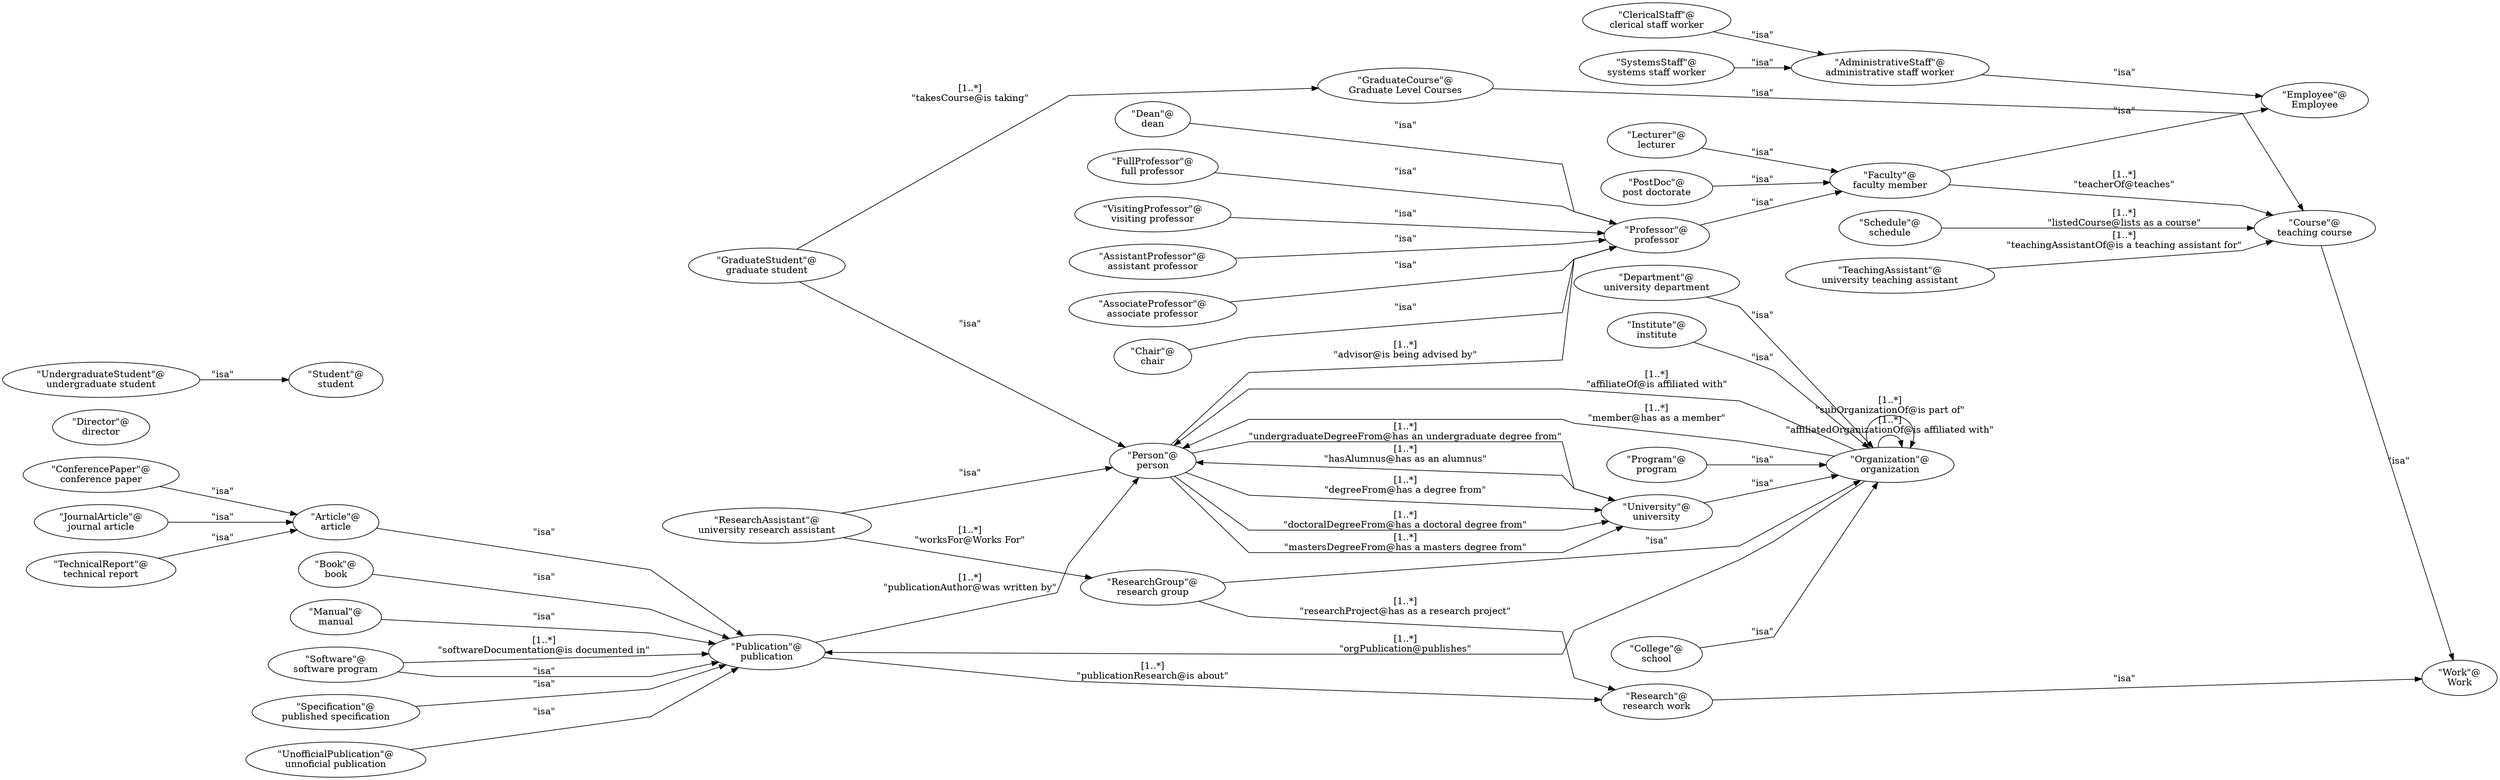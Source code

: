 digraph G {
  splines=polyline;
  rankdir=LR;
  "AdministrativeStaff" [ label="\"AdministrativeStaff\"@
administrative staff worker" shape="ellipse" ];
  "Article" [ label="\"Article\"@
article" shape="ellipse" ];
  "AssistantProfessor" [ label="\"AssistantProfessor\"@
assistant professor" shape="ellipse" ];
  "AssociateProfessor" [ label="\"AssociateProfessor\"@
associate professor" shape="ellipse" ];
  "Book" [ label="\"Book\"@
book" shape="ellipse" ];
  "Chair" [ label="\"Chair\"@
chair" shape="ellipse" ];
  "ClericalStaff" [ label="\"ClericalStaff\"@
clerical staff worker" shape="ellipse" ];
  "College" [ label="\"College\"@
school" shape="ellipse" ];
  "ConferencePaper" [ label="\"ConferencePaper\"@
conference paper" shape="ellipse" ];
  "Course" [ label="\"Course\"@
teaching course" shape="ellipse" ];
  "Dean" [ label="\"Dean\"@
dean" shape="ellipse" ];
  "Department" [ label="\"Department\"@
university department" shape="ellipse" ];
  "Director" [ label="\"Director\"@
director" shape="ellipse" ];
  "Employee" [ label="\"Employee\"@
Employee" shape="ellipse" ];
  "Faculty" [ label="\"Faculty\"@
faculty member" shape="ellipse" ];
  "FullProfessor" [ label="\"FullProfessor\"@
full professor" shape="ellipse" ];
  "GraduateCourse" [ label="\"GraduateCourse\"@
Graduate Level Courses" shape="ellipse" ];
  "GraduateStudent" [ label="\"GraduateStudent\"@
graduate student" shape="ellipse" ];
  "Institute" [ label="\"Institute\"@
institute" shape="ellipse" ];
  "JournalArticle" [ label="\"JournalArticle\"@
journal article" shape="ellipse" ];
  "Lecturer" [ label="\"Lecturer\"@
lecturer" shape="ellipse" ];
  "Manual" [ label="\"Manual\"@
manual" shape="ellipse" ];
  "Organization" [ label="\"Organization\"@
organization" shape="ellipse" ];
  "Person" [ label="\"Person\"@
person" shape="ellipse" ];
  "PostDoc" [ label="\"PostDoc\"@
post doctorate" shape="ellipse" ];
  "Professor" [ label="\"Professor\"@
professor" shape="ellipse" ];
  "Program" [ label="\"Program\"@
program" shape="ellipse" ];
  "Publication" [ label="\"Publication\"@
publication" shape="ellipse" ];
  "Research" [ label="\"Research\"@
research work" shape="ellipse" ];
  "ResearchAssistant" [ label="\"ResearchAssistant\"@
university research assistant" shape="ellipse" ];
  "ResearchGroup" [ label="\"ResearchGroup\"@
research group" shape="ellipse" ];
  "Schedule" [ label="\"Schedule\"@
schedule" shape="ellipse" ];
  "Software" [ label="\"Software\"@
software program" shape="ellipse" ];
  "Specification" [ label="\"Specification\"@
published specification" shape="ellipse" ];
  "Student" [ label="\"Student\"@
student" shape="ellipse" ];
  "SystemsStaff" [ label="\"SystemsStaff\"@
systems staff worker" shape="ellipse" ];
  "TeachingAssistant" [ label="\"TeachingAssistant\"@
university teaching assistant" shape="ellipse" ];
  "TechnicalReport" [ label="\"TechnicalReport\"@
technical report" shape="ellipse" ];
  "UndergraduateStudent" [ label="\"UndergraduateStudent\"@
undergraduate student" shape="ellipse" ];
  "University" [ label="\"University\"@
university" shape="ellipse" ];
  "UnofficialPublication" [ label="\"UnofficialPublication\"@
unnoficial publication" shape="ellipse" ];
  "VisitingProfessor" [ label="\"VisitingProfessor\"@
visiting professor" shape="ellipse" ];
  "Work" [ label="\"Work\"@
Work" shape="ellipse" ];
  "Course" -> "Work" [ label="\"isa\"" style="solid" ];
  "Article" -> "Publication" [ label="\"isa\"" style="solid" ];
  "Program" -> "Organization" [ label="\"isa\"" style="solid" ];
  "Specification" -> "Publication" [ label="\"isa\"" style="solid" ];
  "AssociateProfessor" -> "Professor" [ label="\"isa\"" style="solid" ];
  "ResearchAssistant" -> "Person" [ label="\"isa\"" style="solid" ];
  "TechnicalReport" -> "Article" [ label="\"isa\"" style="solid" ];
  "PostDoc" -> "Faculty" [ label="\"isa\"" style="solid" ];
  "GraduateCourse" -> "Course" [ label="\"isa\"" style="solid" ];
  "ClericalStaff" -> "AdministrativeStaff" [ label="\"isa\"" style="solid" ];
  "UnofficialPublication" -> "Publication" [ label="\"isa\"" style="solid" ];
  "Manual" -> "Publication" [ label="\"isa\"" style="solid" ];
  "Research" -> "Work" [ label="\"isa\"" style="solid" ];
  "AdministrativeStaff" -> "Employee" [ label="\"isa\"" style="solid" ];
  "ResearchGroup" -> "Organization" [ label="\"isa\"" style="solid" ];
  "ConferencePaper" -> "Article" [ label="\"isa\"" style="solid" ];
  "JournalArticle" -> "Article" [ label="\"isa\"" style="solid" ];
  "University" -> "Organization" [ label="\"isa\"" style="solid" ];
  "AssistantProfessor" -> "Professor" [ label="\"isa\"" style="solid" ];
  "GraduateStudent" -> "Person" [ label="\"isa\"" style="solid" ];
  "Chair" -> "Professor" [ label="\"isa\"" style="solid" ];
  "Department" -> "Organization" [ label="\"isa\"" style="solid" ];
  "Institute" -> "Organization" [ label="\"isa\"" style="solid" ];
  "VisitingProfessor" -> "Professor" [ label="\"isa\"" style="solid" ];
  "Faculty" -> "Employee" [ label="\"isa\"" style="solid" ];
  "Dean" -> "Professor" [ label="\"isa\"" style="solid" ];
  "College" -> "Organization" [ label="\"isa\"" style="solid" ];
  "Professor" -> "Faculty" [ label="\"isa\"" style="solid" ];
  "SystemsStaff" -> "AdministrativeStaff" [ label="\"isa\"" style="solid" ];
  "Lecturer" -> "Faculty" [ label="\"isa\"" style="solid" ];
  "Book" -> "Publication" [ label="\"isa\"" style="solid" ];
  "Software" -> "Publication" [ label="\"isa\"" style="solid" ];
  "UndergraduateStudent" -> "Student" [ label="\"isa\"" style="solid" ];
  "FullProfessor" -> "Professor" [ label="\"isa\"" style="solid" ];
  "Person" -> "Professor" [ label="[1..*]
\"advisor@is being advised by\"" style="solid" ];
  "Organization" -> "Person" [ label="[1..*]
\"affiliateOf@is affiliated with\"" style="solid" ];
  "Organization" -> "Organization" [ label="[1..*]
\"affiliatedOrganizationOf@is affiliated with\"" style="solid" ];
  "Person" -> "University" [ label="[1..*]
\"degreeFrom@has a degree from\"" style="solid" ];
  "Person" -> "University" [ label="[1..*]
\"doctoralDegreeFrom@has a doctoral degree from\"" style="solid" ];
  "University" -> "Person" [ label="[1..*]
\"hasAlumnus@has as an alumnus\"" style="solid" ];
  "Schedule" -> "Course" [ label="[1..*]
\"listedCourse@lists as a course\"" style="solid" ];
  "Person" -> "University" [ label="[1..*]
\"mastersDegreeFrom@has a masters degree from\"" style="solid" ];
  "Organization" -> "Person" [ label="[1..*]
\"member@has as a member\"" style="solid" ];
  "Organization" -> "Publication" [ label="[1..*]
\"orgPublication@publishes\"" style="solid" ];
  "Publication" -> "Person" [ label="[1..*]
\"publicationAuthor@was written by\"" style="solid" ];
  "Publication" -> "Research" [ label="[1..*]
\"publicationResearch@is about\"" style="solid" ];
  "ResearchGroup" -> "Research" [ label="[1..*]
\"researchProject@has as a research project\"" style="solid" ];
  "Software" -> "Publication" [ label="[1..*]
\"softwareDocumentation@is documented in\"" style="solid" ];
  "Organization" -> "Organization" [ label="[1..*]
\"subOrganizationOf@is part of\"" style="solid" ];
  "Faculty" -> "Course" [ label="[1..*]
\"teacherOf@teaches\"" style="solid" ];
  "TeachingAssistant" -> "Course" [ label="[1..*]
\"teachingAssistantOf@is a teaching assistant for\"" style="solid" ];
  "Person" -> "University" [ label="[1..*]
\"undergraduateDegreeFrom@has an undergraduate degree from\"" style="solid" ];
  "GraduateStudent" -> "GraduateCourse" [ label="[1..*]
\"takesCourse@is taking\"" style="solid" ];
  "ResearchAssistant" -> "ResearchGroup" [ label="[1..*]
\"worksFor@Works For\"" style="solid" ];
}
